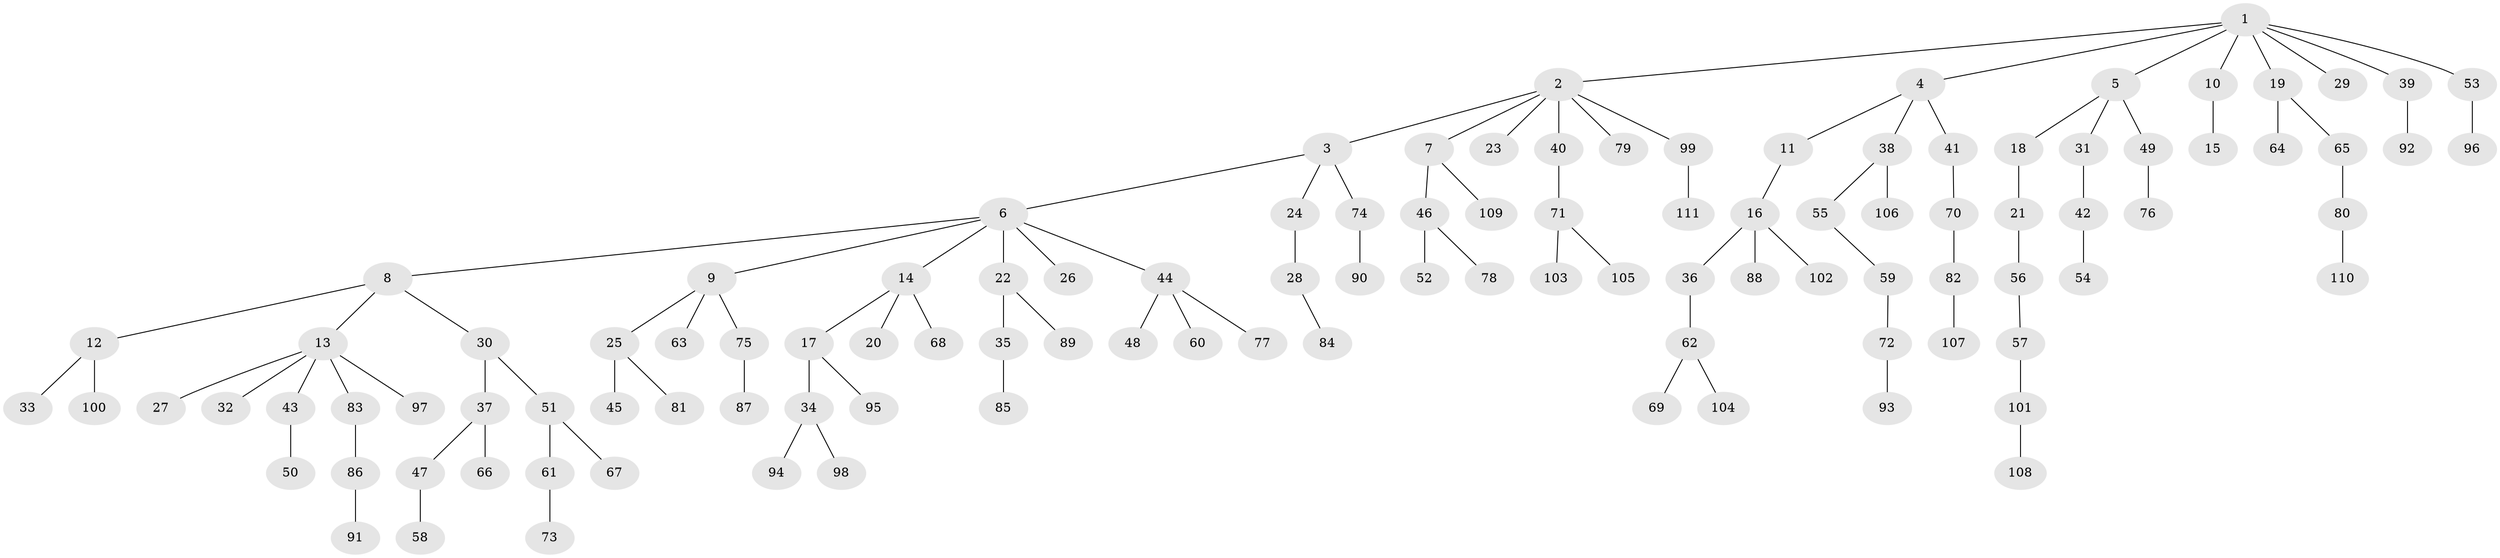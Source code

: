 // coarse degree distribution, {7: 0.012987012987012988, 9: 0.025974025974025976, 4: 0.09090909090909091, 3: 0.06493506493506493, 1: 0.5584415584415584, 2: 0.23376623376623376, 5: 0.012987012987012988}
// Generated by graph-tools (version 1.1) at 2025/52/02/27/25 19:52:10]
// undirected, 111 vertices, 110 edges
graph export_dot {
graph [start="1"]
  node [color=gray90,style=filled];
  1;
  2;
  3;
  4;
  5;
  6;
  7;
  8;
  9;
  10;
  11;
  12;
  13;
  14;
  15;
  16;
  17;
  18;
  19;
  20;
  21;
  22;
  23;
  24;
  25;
  26;
  27;
  28;
  29;
  30;
  31;
  32;
  33;
  34;
  35;
  36;
  37;
  38;
  39;
  40;
  41;
  42;
  43;
  44;
  45;
  46;
  47;
  48;
  49;
  50;
  51;
  52;
  53;
  54;
  55;
  56;
  57;
  58;
  59;
  60;
  61;
  62;
  63;
  64;
  65;
  66;
  67;
  68;
  69;
  70;
  71;
  72;
  73;
  74;
  75;
  76;
  77;
  78;
  79;
  80;
  81;
  82;
  83;
  84;
  85;
  86;
  87;
  88;
  89;
  90;
  91;
  92;
  93;
  94;
  95;
  96;
  97;
  98;
  99;
  100;
  101;
  102;
  103;
  104;
  105;
  106;
  107;
  108;
  109;
  110;
  111;
  1 -- 2;
  1 -- 4;
  1 -- 5;
  1 -- 10;
  1 -- 19;
  1 -- 29;
  1 -- 39;
  1 -- 53;
  2 -- 3;
  2 -- 7;
  2 -- 23;
  2 -- 40;
  2 -- 79;
  2 -- 99;
  3 -- 6;
  3 -- 24;
  3 -- 74;
  4 -- 11;
  4 -- 38;
  4 -- 41;
  5 -- 18;
  5 -- 31;
  5 -- 49;
  6 -- 8;
  6 -- 9;
  6 -- 14;
  6 -- 22;
  6 -- 26;
  6 -- 44;
  7 -- 46;
  7 -- 109;
  8 -- 12;
  8 -- 13;
  8 -- 30;
  9 -- 25;
  9 -- 63;
  9 -- 75;
  10 -- 15;
  11 -- 16;
  12 -- 33;
  12 -- 100;
  13 -- 27;
  13 -- 32;
  13 -- 43;
  13 -- 83;
  13 -- 97;
  14 -- 17;
  14 -- 20;
  14 -- 68;
  16 -- 36;
  16 -- 88;
  16 -- 102;
  17 -- 34;
  17 -- 95;
  18 -- 21;
  19 -- 64;
  19 -- 65;
  21 -- 56;
  22 -- 35;
  22 -- 89;
  24 -- 28;
  25 -- 45;
  25 -- 81;
  28 -- 84;
  30 -- 37;
  30 -- 51;
  31 -- 42;
  34 -- 94;
  34 -- 98;
  35 -- 85;
  36 -- 62;
  37 -- 47;
  37 -- 66;
  38 -- 55;
  38 -- 106;
  39 -- 92;
  40 -- 71;
  41 -- 70;
  42 -- 54;
  43 -- 50;
  44 -- 48;
  44 -- 60;
  44 -- 77;
  46 -- 52;
  46 -- 78;
  47 -- 58;
  49 -- 76;
  51 -- 61;
  51 -- 67;
  53 -- 96;
  55 -- 59;
  56 -- 57;
  57 -- 101;
  59 -- 72;
  61 -- 73;
  62 -- 69;
  62 -- 104;
  65 -- 80;
  70 -- 82;
  71 -- 103;
  71 -- 105;
  72 -- 93;
  74 -- 90;
  75 -- 87;
  80 -- 110;
  82 -- 107;
  83 -- 86;
  86 -- 91;
  99 -- 111;
  101 -- 108;
}
